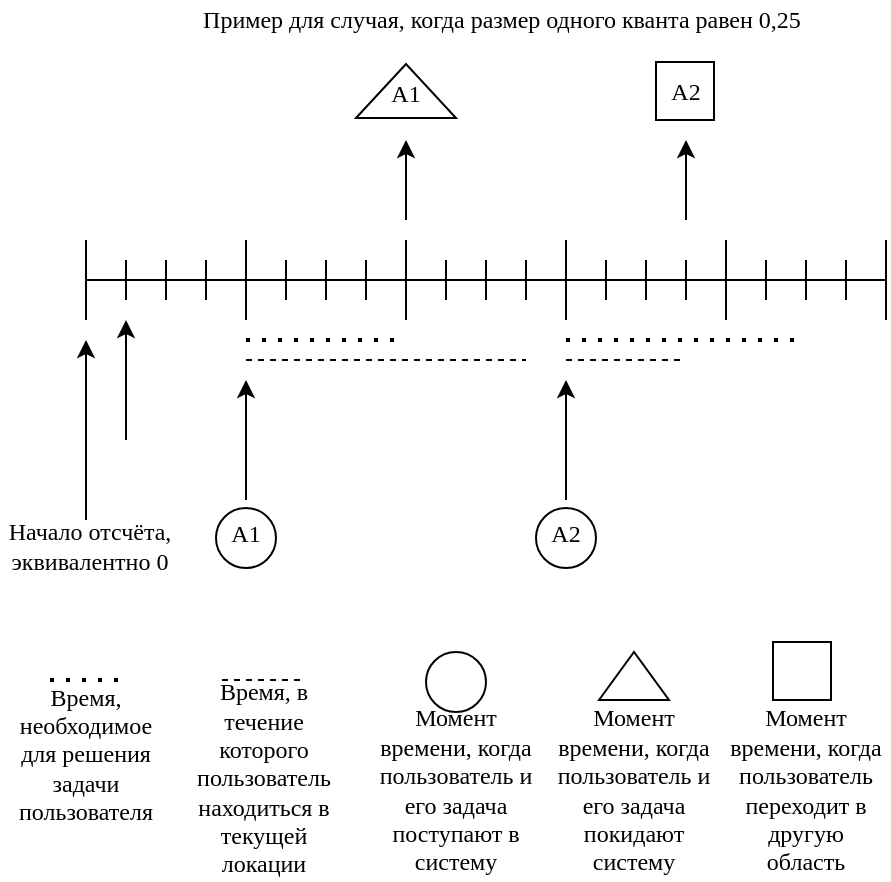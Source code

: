 <mxfile version="14.7.1" type="github">
  <diagram id="OqSuWVzTt75mdJxpegzV" name="Page-1">
    <mxGraphModel dx="677" dy="363" grid="1" gridSize="10" guides="1" tooltips="1" connect="1" arrows="1" fold="1" page="1" pageScale="1" pageWidth="827" pageHeight="1169" math="0" shadow="0">
      <root>
        <mxCell id="0" />
        <mxCell id="1" parent="0" />
        <mxCell id="48Upjjoi4N_PVufpQmXR-60" value="" style="whiteSpace=wrap;html=1;aspect=fixed;fontFamily=Times New Roman;" vertex="1" parent="1">
          <mxGeometry x="365" y="411" width="29" height="29" as="geometry" />
        </mxCell>
        <mxCell id="48Upjjoi4N_PVufpQmXR-57" value="" style="triangle;whiteSpace=wrap;html=1;fontFamily=Times New Roman;direction=north;" vertex="1" parent="1">
          <mxGeometry x="215" y="412" width="50" height="27" as="geometry" />
        </mxCell>
        <mxCell id="48Upjjoi4N_PVufpQmXR-2" value="" style="endArrow=none;html=1;" edge="1" parent="1">
          <mxGeometry width="50" height="50" relative="1" as="geometry">
            <mxPoint x="80" y="520" as="sourcePoint" />
            <mxPoint x="480" y="520" as="targetPoint" />
          </mxGeometry>
        </mxCell>
        <mxCell id="48Upjjoi4N_PVufpQmXR-3" value="" style="endArrow=none;html=1;" edge="1" parent="1">
          <mxGeometry width="50" height="50" relative="1" as="geometry">
            <mxPoint x="80" y="540" as="sourcePoint" />
            <mxPoint x="80" y="500" as="targetPoint" />
          </mxGeometry>
        </mxCell>
        <mxCell id="48Upjjoi4N_PVufpQmXR-4" value="" style="endArrow=none;html=1;" edge="1" parent="1">
          <mxGeometry width="50" height="50" relative="1" as="geometry">
            <mxPoint x="160" y="540" as="sourcePoint" />
            <mxPoint x="160" y="500" as="targetPoint" />
          </mxGeometry>
        </mxCell>
        <mxCell id="48Upjjoi4N_PVufpQmXR-5" value="" style="endArrow=none;html=1;" edge="1" parent="1">
          <mxGeometry width="50" height="50" relative="1" as="geometry">
            <mxPoint x="240" y="540" as="sourcePoint" />
            <mxPoint x="240" y="500" as="targetPoint" />
          </mxGeometry>
        </mxCell>
        <mxCell id="48Upjjoi4N_PVufpQmXR-7" value="" style="endArrow=none;html=1;" edge="1" parent="1">
          <mxGeometry width="50" height="50" relative="1" as="geometry">
            <mxPoint x="320" y="540" as="sourcePoint" />
            <mxPoint x="320" y="500" as="targetPoint" />
          </mxGeometry>
        </mxCell>
        <mxCell id="48Upjjoi4N_PVufpQmXR-8" value="" style="endArrow=none;html=1;" edge="1" parent="1">
          <mxGeometry width="50" height="50" relative="1" as="geometry">
            <mxPoint x="400" y="540" as="sourcePoint" />
            <mxPoint x="400" y="500" as="targetPoint" />
          </mxGeometry>
        </mxCell>
        <mxCell id="48Upjjoi4N_PVufpQmXR-9" value="" style="endArrow=none;html=1;" edge="1" parent="1">
          <mxGeometry width="50" height="50" relative="1" as="geometry">
            <mxPoint x="480" y="540" as="sourcePoint" />
            <mxPoint x="480" y="500" as="targetPoint" />
          </mxGeometry>
        </mxCell>
        <mxCell id="48Upjjoi4N_PVufpQmXR-14" value="" style="endArrow=none;html=1;" edge="1" parent="1">
          <mxGeometry width="50" height="50" relative="1" as="geometry">
            <mxPoint x="100" y="530" as="sourcePoint" />
            <mxPoint x="100" y="510" as="targetPoint" />
          </mxGeometry>
        </mxCell>
        <mxCell id="48Upjjoi4N_PVufpQmXR-15" value="" style="endArrow=none;html=1;" edge="1" parent="1">
          <mxGeometry width="50" height="50" relative="1" as="geometry">
            <mxPoint x="120" y="530" as="sourcePoint" />
            <mxPoint x="120" y="510" as="targetPoint" />
          </mxGeometry>
        </mxCell>
        <mxCell id="48Upjjoi4N_PVufpQmXR-16" value="" style="endArrow=none;html=1;" edge="1" parent="1">
          <mxGeometry width="50" height="50" relative="1" as="geometry">
            <mxPoint x="140" y="530" as="sourcePoint" />
            <mxPoint x="140" y="510" as="targetPoint" />
          </mxGeometry>
        </mxCell>
        <mxCell id="48Upjjoi4N_PVufpQmXR-17" value="" style="endArrow=none;html=1;" edge="1" parent="1">
          <mxGeometry width="50" height="50" relative="1" as="geometry">
            <mxPoint x="180" y="530" as="sourcePoint" />
            <mxPoint x="180" y="510" as="targetPoint" />
          </mxGeometry>
        </mxCell>
        <mxCell id="48Upjjoi4N_PVufpQmXR-18" value="" style="endArrow=none;html=1;" edge="1" parent="1">
          <mxGeometry width="50" height="50" relative="1" as="geometry">
            <mxPoint x="200" y="530" as="sourcePoint" />
            <mxPoint x="200" y="510" as="targetPoint" />
          </mxGeometry>
        </mxCell>
        <mxCell id="48Upjjoi4N_PVufpQmXR-19" value="" style="endArrow=none;html=1;" edge="1" parent="1">
          <mxGeometry width="50" height="50" relative="1" as="geometry">
            <mxPoint x="220" y="530" as="sourcePoint" />
            <mxPoint x="220" y="510" as="targetPoint" />
          </mxGeometry>
        </mxCell>
        <mxCell id="48Upjjoi4N_PVufpQmXR-20" value="" style="endArrow=none;html=1;" edge="1" parent="1">
          <mxGeometry width="50" height="50" relative="1" as="geometry">
            <mxPoint x="260" y="530" as="sourcePoint" />
            <mxPoint x="260" y="510" as="targetPoint" />
          </mxGeometry>
        </mxCell>
        <mxCell id="48Upjjoi4N_PVufpQmXR-21" value="" style="endArrow=none;html=1;" edge="1" parent="1">
          <mxGeometry width="50" height="50" relative="1" as="geometry">
            <mxPoint x="280" y="530" as="sourcePoint" />
            <mxPoint x="280" y="510" as="targetPoint" />
          </mxGeometry>
        </mxCell>
        <mxCell id="48Upjjoi4N_PVufpQmXR-22" value="" style="endArrow=none;html=1;" edge="1" parent="1">
          <mxGeometry width="50" height="50" relative="1" as="geometry">
            <mxPoint x="300" y="530" as="sourcePoint" />
            <mxPoint x="300" y="510" as="targetPoint" />
          </mxGeometry>
        </mxCell>
        <mxCell id="48Upjjoi4N_PVufpQmXR-23" value="" style="endArrow=none;html=1;" edge="1" parent="1">
          <mxGeometry width="50" height="50" relative="1" as="geometry">
            <mxPoint x="340" y="530" as="sourcePoint" />
            <mxPoint x="340" y="510" as="targetPoint" />
          </mxGeometry>
        </mxCell>
        <mxCell id="48Upjjoi4N_PVufpQmXR-24" value="" style="endArrow=none;html=1;" edge="1" parent="1">
          <mxGeometry width="50" height="50" relative="1" as="geometry">
            <mxPoint x="360" y="530" as="sourcePoint" />
            <mxPoint x="360" y="510" as="targetPoint" />
          </mxGeometry>
        </mxCell>
        <mxCell id="48Upjjoi4N_PVufpQmXR-25" value="" style="endArrow=none;html=1;" edge="1" parent="1">
          <mxGeometry width="50" height="50" relative="1" as="geometry">
            <mxPoint x="380" y="530" as="sourcePoint" />
            <mxPoint x="380" y="510" as="targetPoint" />
          </mxGeometry>
        </mxCell>
        <mxCell id="48Upjjoi4N_PVufpQmXR-26" value="" style="endArrow=none;html=1;" edge="1" parent="1">
          <mxGeometry width="50" height="50" relative="1" as="geometry">
            <mxPoint x="420" y="530" as="sourcePoint" />
            <mxPoint x="420" y="510" as="targetPoint" />
          </mxGeometry>
        </mxCell>
        <mxCell id="48Upjjoi4N_PVufpQmXR-27" value="" style="endArrow=none;html=1;" edge="1" parent="1">
          <mxGeometry width="50" height="50" relative="1" as="geometry">
            <mxPoint x="440" y="530" as="sourcePoint" />
            <mxPoint x="440" y="510" as="targetPoint" />
          </mxGeometry>
        </mxCell>
        <mxCell id="48Upjjoi4N_PVufpQmXR-29" value="" style="endArrow=none;html=1;" edge="1" parent="1">
          <mxGeometry width="50" height="50" relative="1" as="geometry">
            <mxPoint x="460" y="530" as="sourcePoint" />
            <mxPoint x="460" y="510" as="targetPoint" />
          </mxGeometry>
        </mxCell>
        <mxCell id="48Upjjoi4N_PVufpQmXR-39" value="" style="endArrow=classic;html=1;" edge="1" parent="1">
          <mxGeometry width="50" height="50" relative="1" as="geometry">
            <mxPoint x="100" y="600" as="sourcePoint" />
            <mxPoint x="100" y="540" as="targetPoint" />
          </mxGeometry>
        </mxCell>
        <mxCell id="48Upjjoi4N_PVufpQmXR-40" value="" style="endArrow=classic;html=1;" edge="1" parent="1">
          <mxGeometry width="50" height="50" relative="1" as="geometry">
            <mxPoint x="80" y="640" as="sourcePoint" />
            <mxPoint x="80" y="550" as="targetPoint" />
          </mxGeometry>
        </mxCell>
        <mxCell id="48Upjjoi4N_PVufpQmXR-41" value="" style="endArrow=classic;html=1;" edge="1" parent="1">
          <mxGeometry width="50" height="50" relative="1" as="geometry">
            <mxPoint x="160" y="630" as="sourcePoint" />
            <mxPoint x="160" y="570" as="targetPoint" />
          </mxGeometry>
        </mxCell>
        <mxCell id="48Upjjoi4N_PVufpQmXR-42" value="" style="endArrow=none;dashed=1;html=1;dashPattern=1 3;strokeWidth=2;" edge="1" parent="1">
          <mxGeometry width="50" height="50" relative="1" as="geometry">
            <mxPoint x="160" y="550" as="sourcePoint" />
            <mxPoint x="240" y="550" as="targetPoint" />
          </mxGeometry>
        </mxCell>
        <mxCell id="48Upjjoi4N_PVufpQmXR-43" value="" style="endArrow=none;dashed=1;html=1;" edge="1" parent="1">
          <mxGeometry width="50" height="50" relative="1" as="geometry">
            <mxPoint x="160" y="560" as="sourcePoint" />
            <mxPoint x="300" y="560" as="targetPoint" />
          </mxGeometry>
        </mxCell>
        <mxCell id="48Upjjoi4N_PVufpQmXR-44" value="" style="endArrow=none;dashed=1;html=1;dashPattern=1 3;strokeWidth=2;" edge="1" parent="1">
          <mxGeometry width="50" height="50" relative="1" as="geometry">
            <mxPoint x="320" y="550" as="sourcePoint" />
            <mxPoint x="440" y="550" as="targetPoint" />
          </mxGeometry>
        </mxCell>
        <mxCell id="48Upjjoi4N_PVufpQmXR-46" value="" style="endArrow=none;dashed=1;html=1;" edge="1" parent="1">
          <mxGeometry width="50" height="50" relative="1" as="geometry">
            <mxPoint x="320" y="560" as="sourcePoint" />
            <mxPoint x="380" y="560" as="targetPoint" />
          </mxGeometry>
        </mxCell>
        <mxCell id="48Upjjoi4N_PVufpQmXR-47" value="" style="ellipse;whiteSpace=wrap;html=1;aspect=fixed;fontFamily=Times New Roman;" vertex="1" parent="1">
          <mxGeometry x="145" y="634" width="30" height="30" as="geometry" />
        </mxCell>
        <mxCell id="48Upjjoi4N_PVufpQmXR-48" value="A1" style="text;html=1;strokeColor=none;fillColor=none;align=center;verticalAlign=middle;whiteSpace=wrap;rounded=0;fontFamily=Times New Roman;" vertex="1" parent="1">
          <mxGeometry x="140" y="637" width="40" height="20" as="geometry" />
        </mxCell>
        <mxCell id="48Upjjoi4N_PVufpQmXR-49" value="A1" style="text;html=1;strokeColor=none;fillColor=none;align=center;verticalAlign=middle;whiteSpace=wrap;rounded=0;fontFamily=Times New Roman;" vertex="1" parent="1">
          <mxGeometry x="220" y="417" width="40" height="20" as="geometry" />
        </mxCell>
        <mxCell id="48Upjjoi4N_PVufpQmXR-52" value="" style="endArrow=classic;html=1;fontFamily=Times New Roman;" edge="1" parent="1">
          <mxGeometry width="50" height="50" relative="1" as="geometry">
            <mxPoint x="240" y="490" as="sourcePoint" />
            <mxPoint x="240" y="450" as="targetPoint" />
          </mxGeometry>
        </mxCell>
        <mxCell id="48Upjjoi4N_PVufpQmXR-53" value="" style="endArrow=classic;html=1;" edge="1" parent="1">
          <mxGeometry width="50" height="50" relative="1" as="geometry">
            <mxPoint x="320" y="630" as="sourcePoint" />
            <mxPoint x="320" y="570" as="targetPoint" />
          </mxGeometry>
        </mxCell>
        <mxCell id="48Upjjoi4N_PVufpQmXR-54" value="" style="ellipse;whiteSpace=wrap;html=1;aspect=fixed;fontFamily=Times New Roman;" vertex="1" parent="1">
          <mxGeometry x="305" y="634" width="30" height="30" as="geometry" />
        </mxCell>
        <mxCell id="48Upjjoi4N_PVufpQmXR-55" value="A2" style="text;html=1;strokeColor=none;fillColor=none;align=center;verticalAlign=middle;whiteSpace=wrap;rounded=0;fontFamily=Times New Roman;" vertex="1" parent="1">
          <mxGeometry x="300" y="637" width="40" height="20" as="geometry" />
        </mxCell>
        <mxCell id="48Upjjoi4N_PVufpQmXR-58" value="A2" style="text;html=1;strokeColor=none;fillColor=none;align=center;verticalAlign=middle;whiteSpace=wrap;rounded=0;fontFamily=Times New Roman;" vertex="1" parent="1">
          <mxGeometry x="360" y="416" width="40" height="20" as="geometry" />
        </mxCell>
        <mxCell id="48Upjjoi4N_PVufpQmXR-59" value="" style="endArrow=classic;html=1;fontFamily=Times New Roman;" edge="1" parent="1">
          <mxGeometry width="50" height="50" relative="1" as="geometry">
            <mxPoint x="380" y="490" as="sourcePoint" />
            <mxPoint x="380" y="450" as="targetPoint" />
          </mxGeometry>
        </mxCell>
        <mxCell id="48Upjjoi4N_PVufpQmXR-61" value="" style="endArrow=none;dashed=1;html=1;dashPattern=1 3;strokeWidth=2;" edge="1" parent="1">
          <mxGeometry width="50" height="50" relative="1" as="geometry">
            <mxPoint x="62.0" y="720" as="sourcePoint" />
            <mxPoint x="102" y="720" as="targetPoint" />
          </mxGeometry>
        </mxCell>
        <mxCell id="48Upjjoi4N_PVufpQmXR-62" value="" style="endArrow=none;dashed=1;html=1;" edge="1" parent="1">
          <mxGeometry width="50" height="50" relative="1" as="geometry">
            <mxPoint x="148.0" y="720" as="sourcePoint" />
            <mxPoint x="188" y="720" as="targetPoint" />
          </mxGeometry>
        </mxCell>
        <mxCell id="48Upjjoi4N_PVufpQmXR-63" value="" style="ellipse;whiteSpace=wrap;html=1;aspect=fixed;fontFamily=Times New Roman;" vertex="1" parent="1">
          <mxGeometry x="250" y="706" width="30" height="30" as="geometry" />
        </mxCell>
        <mxCell id="48Upjjoi4N_PVufpQmXR-64" value="" style="triangle;whiteSpace=wrap;html=1;fontFamily=Times New Roman;direction=north;" vertex="1" parent="1">
          <mxGeometry x="336.5" y="706" width="35" height="24" as="geometry" />
        </mxCell>
        <mxCell id="48Upjjoi4N_PVufpQmXR-65" value="" style="whiteSpace=wrap;html=1;aspect=fixed;fontFamily=Times New Roman;" vertex="1" parent="1">
          <mxGeometry x="423.5" y="701" width="29" height="29" as="geometry" />
        </mxCell>
        <mxCell id="48Upjjoi4N_PVufpQmXR-66" value="Время, необходимое для решения задачи пользователя" style="text;html=1;strokeColor=none;fillColor=none;align=center;verticalAlign=middle;whiteSpace=wrap;rounded=0;fontFamily=Times New Roman;" vertex="1" parent="1">
          <mxGeometry x="40" y="712" width="80" height="90" as="geometry" />
        </mxCell>
        <mxCell id="48Upjjoi4N_PVufpQmXR-67" value="Время, в течение которого пользователь находиться в текущей локации" style="text;html=1;strokeColor=none;fillColor=none;align=center;verticalAlign=middle;whiteSpace=wrap;rounded=0;fontFamily=Times New Roman;" vertex="1" parent="1">
          <mxGeometry x="129" y="724" width="80" height="90" as="geometry" />
        </mxCell>
        <mxCell id="48Upjjoi4N_PVufpQmXR-68" value="Момент времени, когда пользователь и его задача поступают в систему" style="text;html=1;strokeColor=none;fillColor=none;align=center;verticalAlign=middle;whiteSpace=wrap;rounded=0;fontFamily=Times New Roman;" vertex="1" parent="1">
          <mxGeometry x="225" y="730" width="80" height="90" as="geometry" />
        </mxCell>
        <mxCell id="48Upjjoi4N_PVufpQmXR-69" value="Момент времени, когда пользователь и его задача покидают систему" style="text;html=1;strokeColor=none;fillColor=none;align=center;verticalAlign=middle;whiteSpace=wrap;rounded=0;fontFamily=Times New Roman;" vertex="1" parent="1">
          <mxGeometry x="314" y="730" width="80" height="90" as="geometry" />
        </mxCell>
        <mxCell id="48Upjjoi4N_PVufpQmXR-70" value="Момент времени, когда пользователь переходит в другую область" style="text;html=1;strokeColor=none;fillColor=none;align=center;verticalAlign=middle;whiteSpace=wrap;rounded=0;fontFamily=Times New Roman;" vertex="1" parent="1">
          <mxGeometry x="400" y="730" width="80" height="90" as="geometry" />
        </mxCell>
        <mxCell id="48Upjjoi4N_PVufpQmXR-71" value="Пример для случая, когда размер одного кванта равен 0,25" style="text;html=1;strokeColor=none;fillColor=none;align=center;verticalAlign=middle;whiteSpace=wrap;rounded=0;fontFamily=Times New Roman;" vertex="1" parent="1">
          <mxGeometry x="122.5" y="380" width="330" height="20" as="geometry" />
        </mxCell>
        <mxCell id="48Upjjoi4N_PVufpQmXR-72" value="Начало отсчёта, эквивалентно 0" style="text;html=1;strokeColor=none;fillColor=none;align=center;verticalAlign=middle;whiteSpace=wrap;rounded=0;fontFamily=Times New Roman;" vertex="1" parent="1">
          <mxGeometry x="37" y="625" width="90" height="56" as="geometry" />
        </mxCell>
      </root>
    </mxGraphModel>
  </diagram>
</mxfile>
